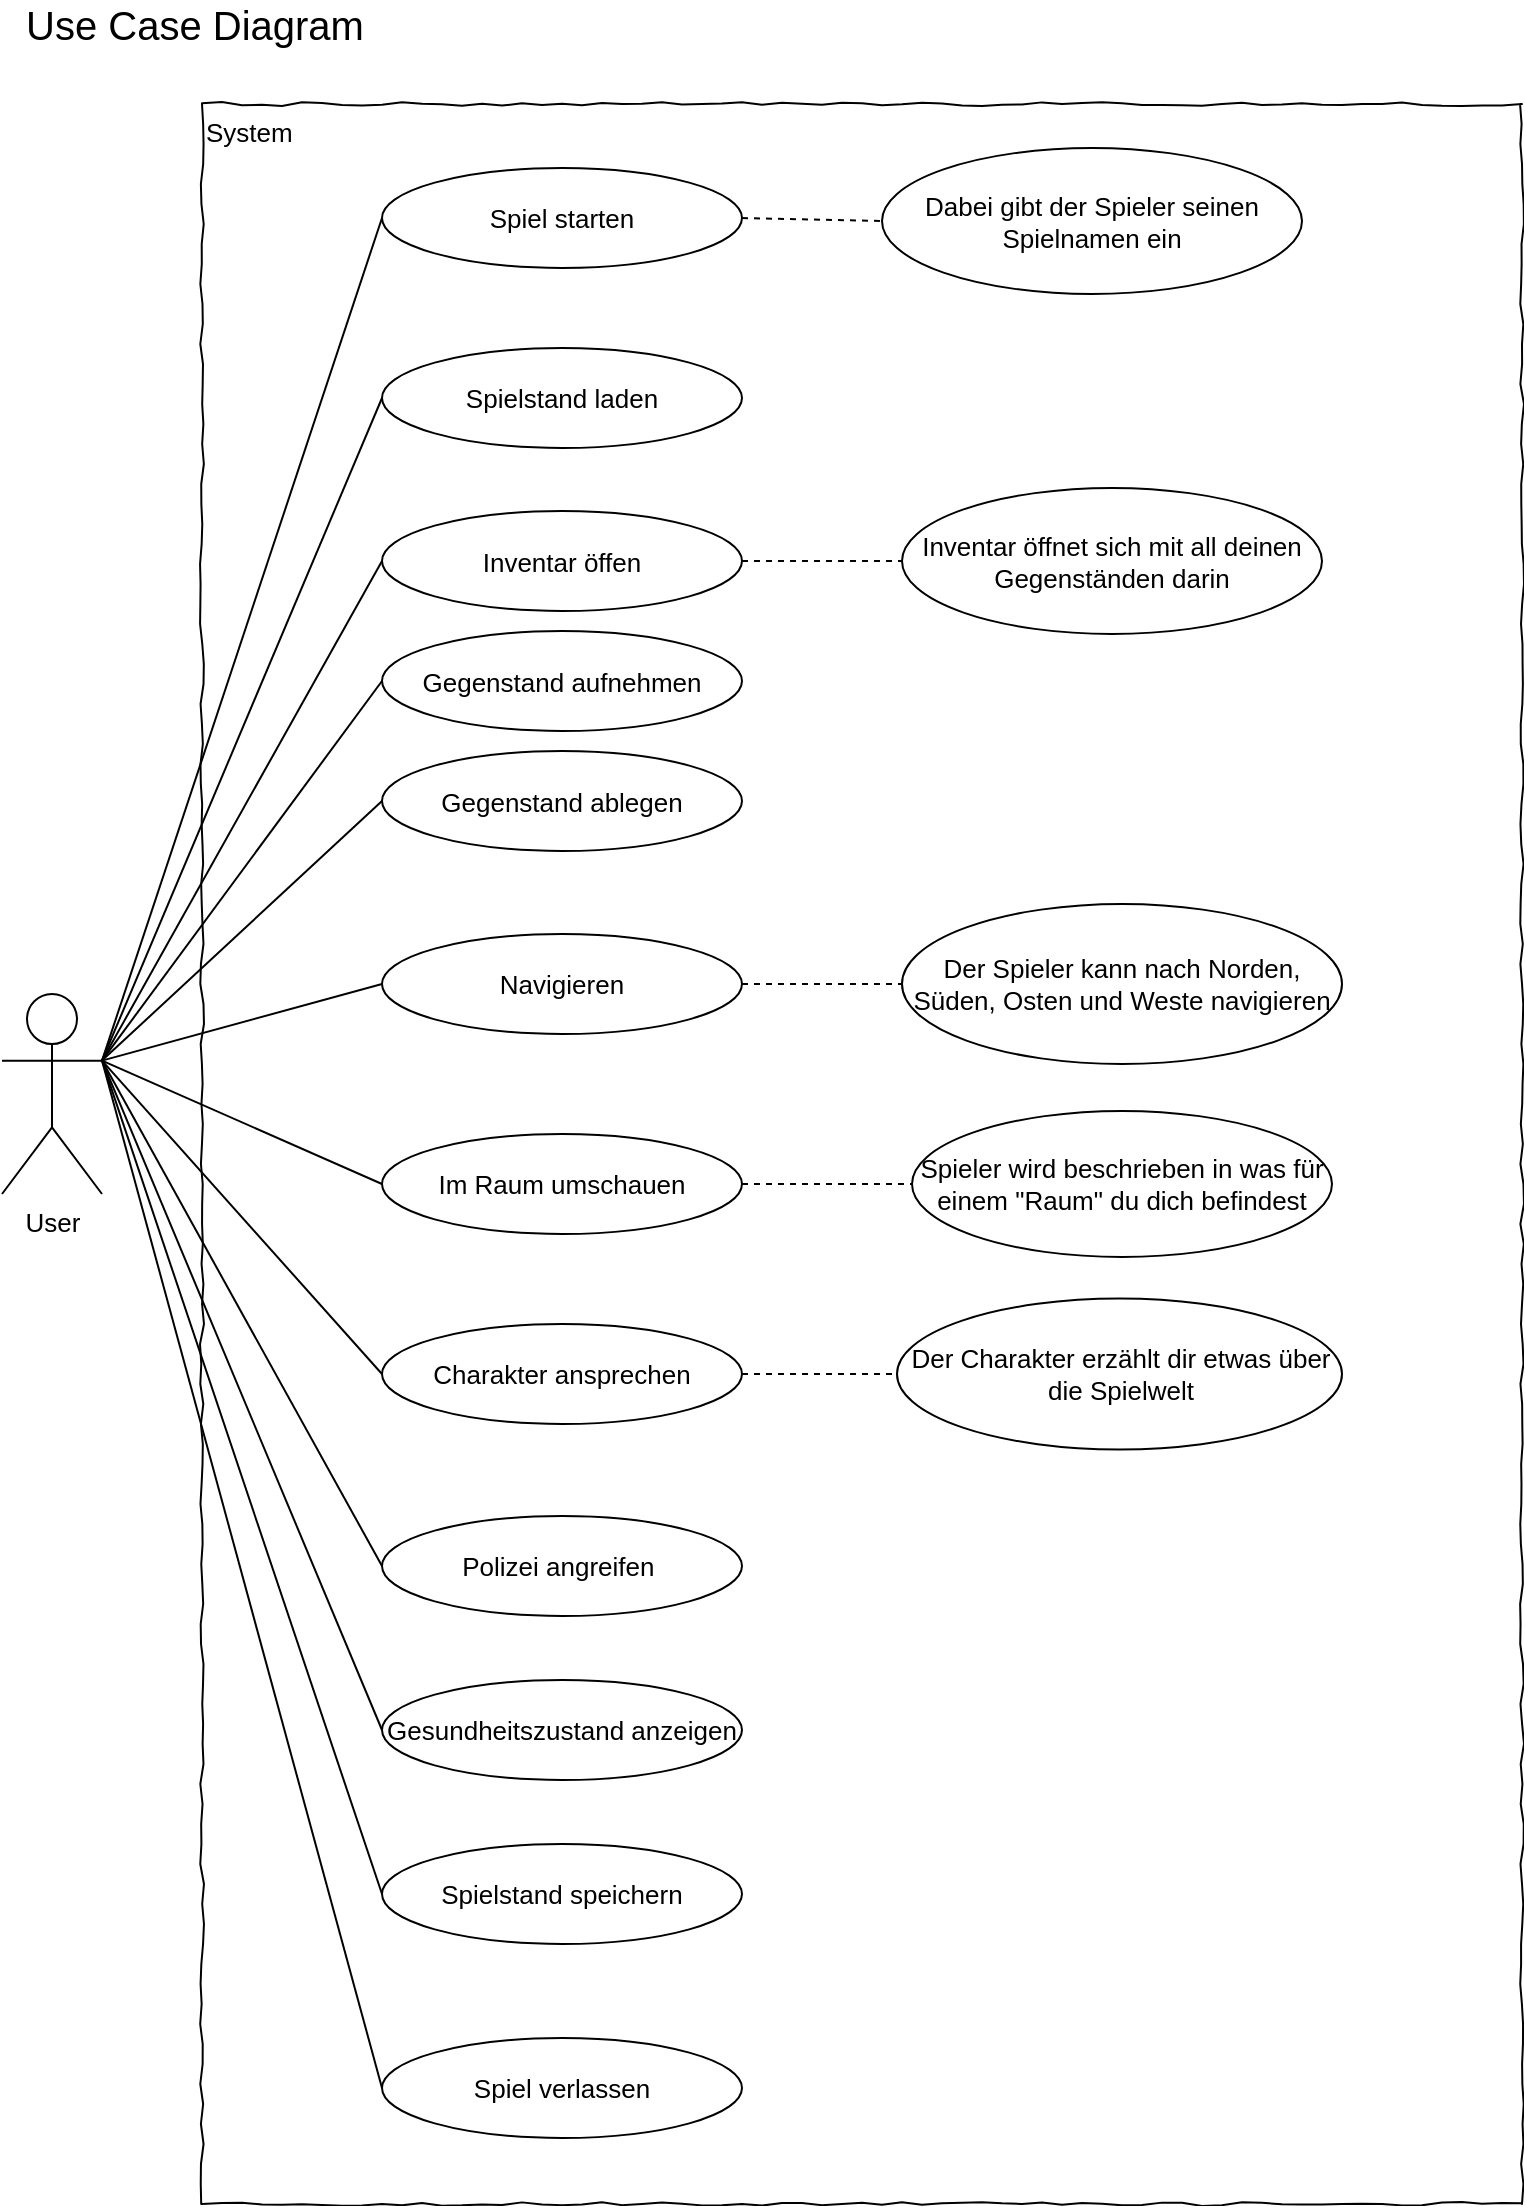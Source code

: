 <mxfile version="13.4.4" type="device"><diagram id="w7ugo162MnSq8Tdl7C8q" name="Page-1"><mxGraphModel dx="2031" dy="1134" grid="1" gridSize="10" guides="1" tooltips="1" connect="1" arrows="1" fold="1" page="1" pageScale="1" pageWidth="827" pageHeight="1169" math="0" shadow="0"><root><mxCell id="0"/><mxCell id="1" parent="0"/><mxCell id="AAQcH8EcU2IhRxyWaDyv-14" value="User" style="shape=umlActor;verticalLabelPosition=bottom;labelBackgroundColor=#ffffff;verticalAlign=top;html=1;outlineConnect=0;fontSize=13;" parent="1" vertex="1"><mxGeometry x="30" y="535" width="50" height="100" as="geometry"/></mxCell><mxCell id="AAQcH8EcU2IhRxyWaDyv-17" value="&lt;font style=&quot;font-size: 20px&quot;&gt;Use Case Diagram&lt;/font&gt;" style="text;html=1;strokeColor=none;fillColor=none;align=left;verticalAlign=middle;whiteSpace=wrap;rounded=0;fontSize=13;" parent="1" vertex="1"><mxGeometry x="40" y="40" width="360" height="20" as="geometry"/></mxCell><mxCell id="AAQcH8EcU2IhRxyWaDyv-18" value="&lt;div style=&quot;text-align: left&quot;&gt;&lt;span&gt;System&lt;/span&gt;&lt;/div&gt;" style="rounded=0;whiteSpace=wrap;html=1;shadow=0;glass=0;comic=1;strokeColor=#000000;labelPosition=center;verticalLabelPosition=middle;align=left;verticalAlign=top;absoluteArcSize=1;arcSize=50;fontSize=13;" parent="1" vertex="1"><mxGeometry x="130" y="90" width="660" height="1050" as="geometry"/></mxCell><mxCell id="AAQcH8EcU2IhRxyWaDyv-19" value="Spiel starten" style="ellipse;whiteSpace=wrap;html=1;rounded=1;shadow=0;strokeWidth=1;comic=1;fontSize=13;" parent="1" vertex="1"><mxGeometry x="220" y="122" width="180" height="50" as="geometry"/></mxCell><mxCell id="AAQcH8EcU2IhRxyWaDyv-20" value="Inventar öffen" style="ellipse;whiteSpace=wrap;html=1;rounded=1;shadow=0;strokeWidth=1;comic=1;fontSize=13;" parent="1" vertex="1"><mxGeometry x="220" y="293.5" width="180" height="50" as="geometry"/></mxCell><mxCell id="AAQcH8EcU2IhRxyWaDyv-21" value="Gegenstand aufnehmen" style="ellipse;whiteSpace=wrap;html=1;rounded=1;shadow=0;strokeWidth=1;comic=1;fontSize=13;" parent="1" vertex="1"><mxGeometry x="220" y="353.5" width="180" height="50" as="geometry"/></mxCell><mxCell id="AAQcH8EcU2IhRxyWaDyv-22" value="Gegenstand ablegen" style="ellipse;whiteSpace=wrap;html=1;rounded=1;shadow=0;strokeWidth=1;comic=1;fontSize=13;" parent="1" vertex="1"><mxGeometry x="220" y="413.5" width="180" height="50" as="geometry"/></mxCell><mxCell id="AAQcH8EcU2IhRxyWaDyv-24" value="Im Raum umschauen" style="ellipse;whiteSpace=wrap;html=1;rounded=1;shadow=0;strokeWidth=1;comic=1;fontSize=13;" parent="1" vertex="1"><mxGeometry x="220" y="605" width="180" height="50" as="geometry"/></mxCell><mxCell id="AAQcH8EcU2IhRxyWaDyv-25" value="Spiel verlassen" style="ellipse;whiteSpace=wrap;html=1;rounded=1;shadow=0;strokeWidth=1;comic=1;fontSize=13;" parent="1" vertex="1"><mxGeometry x="220" y="1057" width="180" height="50" as="geometry"/></mxCell><mxCell id="AAQcH8EcU2IhRxyWaDyv-33" value="Charakter ansprechen" style="ellipse;whiteSpace=wrap;html=1;rounded=1;shadow=0;strokeWidth=1;comic=1;fontSize=13;" parent="1" vertex="1"><mxGeometry x="220" y="700" width="180" height="50" as="geometry"/></mxCell><mxCell id="AAQcH8EcU2IhRxyWaDyv-34" value="Polizei angreifen&amp;nbsp;" style="ellipse;whiteSpace=wrap;html=1;rounded=1;shadow=0;strokeWidth=1;comic=1;fontSize=13;" parent="1" vertex="1"><mxGeometry x="220" y="796" width="180" height="50" as="geometry"/></mxCell><mxCell id="AAQcH8EcU2IhRxyWaDyv-35" value="" style="endArrow=none;html=1;fontSize=13;entryX=0;entryY=0.5;entryDx=0;entryDy=0;exitX=1;exitY=0.333;exitDx=0;exitDy=0;exitPerimeter=0;" parent="1" source="AAQcH8EcU2IhRxyWaDyv-14" target="AAQcH8EcU2IhRxyWaDyv-19" edge="1"><mxGeometry width="50" height="50" relative="1" as="geometry"><mxPoint x="80" y="520" as="sourcePoint"/><mxPoint x="270" y="200" as="targetPoint"/></mxGeometry></mxCell><mxCell id="AAQcH8EcU2IhRxyWaDyv-36" value="" style="endArrow=none;html=1;fontSize=13;entryX=0;entryY=0.5;entryDx=0;entryDy=0;exitX=1;exitY=0.333;exitDx=0;exitDy=0;exitPerimeter=0;" parent="1" source="AAQcH8EcU2IhRxyWaDyv-14" target="AAQcH8EcU2IhRxyWaDyv-20" edge="1"><mxGeometry width="50" height="50" relative="1" as="geometry"><mxPoint x="80" y="520" as="sourcePoint"/><mxPoint x="230" y="215" as="targetPoint"/></mxGeometry></mxCell><mxCell id="AAQcH8EcU2IhRxyWaDyv-37" value="" style="endArrow=none;html=1;fontSize=13;entryX=0;entryY=0.5;entryDx=0;entryDy=0;exitX=1;exitY=0.333;exitDx=0;exitDy=0;exitPerimeter=0;" parent="1" source="AAQcH8EcU2IhRxyWaDyv-14" target="AAQcH8EcU2IhRxyWaDyv-21" edge="1"><mxGeometry width="50" height="50" relative="1" as="geometry"><mxPoint x="90" y="540" as="sourcePoint"/><mxPoint x="240" y="225" as="targetPoint"/></mxGeometry></mxCell><mxCell id="AAQcH8EcU2IhRxyWaDyv-38" value="" style="endArrow=none;html=1;fontSize=13;entryX=0;entryY=0.5;entryDx=0;entryDy=0;exitX=1;exitY=0.333;exitDx=0;exitDy=0;exitPerimeter=0;" parent="1" source="AAQcH8EcU2IhRxyWaDyv-14" target="AAQcH8EcU2IhRxyWaDyv-22" edge="1"><mxGeometry width="50" height="50" relative="1" as="geometry"><mxPoint x="80" y="570" as="sourcePoint"/><mxPoint x="230" y="355" as="targetPoint"/></mxGeometry></mxCell><mxCell id="AAQcH8EcU2IhRxyWaDyv-40" value="" style="endArrow=none;html=1;fontSize=13;entryX=0;entryY=0.5;entryDx=0;entryDy=0;exitX=1;exitY=0.333;exitDx=0;exitDy=0;exitPerimeter=0;" parent="1" source="AAQcH8EcU2IhRxyWaDyv-14" target="AAQcH8EcU2IhRxyWaDyv-24" edge="1"><mxGeometry width="50" height="50" relative="1" as="geometry"><mxPoint x="90" y="528.333" as="sourcePoint"/><mxPoint x="230" y="495" as="targetPoint"/></mxGeometry></mxCell><mxCell id="AAQcH8EcU2IhRxyWaDyv-41" value="" style="endArrow=none;html=1;fontSize=13;entryX=0;entryY=0.5;entryDx=0;entryDy=0;exitX=1;exitY=0.333;exitDx=0;exitDy=0;exitPerimeter=0;" parent="1" source="AAQcH8EcU2IhRxyWaDyv-14" target="AAQcH8EcU2IhRxyWaDyv-33" edge="1"><mxGeometry width="50" height="50" relative="1" as="geometry"><mxPoint x="90" y="528.333" as="sourcePoint"/><mxPoint x="230" y="569.5" as="targetPoint"/></mxGeometry></mxCell><mxCell id="AAQcH8EcU2IhRxyWaDyv-42" value="" style="endArrow=none;html=1;fontSize=13;entryX=0;entryY=0.5;entryDx=0;entryDy=0;exitX=1;exitY=0.333;exitDx=0;exitDy=0;exitPerimeter=0;" parent="1" source="AAQcH8EcU2IhRxyWaDyv-14" target="AAQcH8EcU2IhRxyWaDyv-34" edge="1"><mxGeometry width="50" height="50" relative="1" as="geometry"><mxPoint x="90" y="528.333" as="sourcePoint"/><mxPoint x="230" y="635" as="targetPoint"/></mxGeometry></mxCell><mxCell id="AAQcH8EcU2IhRxyWaDyv-43" value="" style="endArrow=none;html=1;fontSize=13;exitX=1;exitY=0.333;exitDx=0;exitDy=0;exitPerimeter=0;entryX=0;entryY=0.5;entryDx=0;entryDy=0;" parent="1" source="AAQcH8EcU2IhRxyWaDyv-14" target="AAQcH8EcU2IhRxyWaDyv-25" edge="1"><mxGeometry width="50" height="50" relative="1" as="geometry"><mxPoint x="80" y="570" as="sourcePoint"/><mxPoint x="20" y="980" as="targetPoint"/></mxGeometry></mxCell><mxCell id="AAQcH8EcU2IhRxyWaDyv-45" value="Navigieren" style="ellipse;whiteSpace=wrap;html=1;rounded=1;shadow=0;strokeWidth=1;comic=1;fontSize=13;" parent="1" vertex="1"><mxGeometry x="220" y="505" width="180" height="50" as="geometry"/></mxCell><mxCell id="AAQcH8EcU2IhRxyWaDyv-48" style="edgeStyle=orthogonalEdgeStyle;rounded=0;orthogonalLoop=1;jettySize=auto;html=1;exitX=0.5;exitY=1;exitDx=0;exitDy=0;fontSize=13;" parent="1" edge="1"><mxGeometry relative="1" as="geometry"><mxPoint x="310" y="495" as="sourcePoint"/><mxPoint x="310" y="495" as="targetPoint"/></mxGeometry></mxCell><mxCell id="AAQcH8EcU2IhRxyWaDyv-54" value="Der Charakter erzählt dir etwas über die Spielwelt" style="ellipse;whiteSpace=wrap;html=1;rounded=1;shadow=0;strokeWidth=1;comic=1;fontSize=13;" parent="1" vertex="1"><mxGeometry x="477.5" y="687.25" width="222.5" height="75.5" as="geometry"/></mxCell><mxCell id="AAQcH8EcU2IhRxyWaDyv-55" value="Spieler wird beschrieben in was für einem &quot;Raum&quot; du dich befindest" style="ellipse;whiteSpace=wrap;html=1;rounded=1;shadow=0;strokeWidth=1;comic=1;fontSize=13;" parent="1" vertex="1"><mxGeometry x="485" y="593.5" width="210" height="73" as="geometry"/></mxCell><mxCell id="AAQcH8EcU2IhRxyWaDyv-56" value="" style="endArrow=none;dashed=1;html=1;fontSize=13;entryX=0;entryY=0.5;entryDx=0;entryDy=0;exitX=1;exitY=0.5;exitDx=0;exitDy=0;" parent="1" source="AAQcH8EcU2IhRxyWaDyv-24" target="AAQcH8EcU2IhRxyWaDyv-55" edge="1"><mxGeometry width="50" height="50" relative="1" as="geometry"><mxPoint x="410" y="775.5" as="sourcePoint"/><mxPoint x="500.0" y="732" as="targetPoint"/></mxGeometry></mxCell><mxCell id="AAQcH8EcU2IhRxyWaDyv-57" value="" style="endArrow=none;dashed=1;html=1;fontSize=13;entryX=0;entryY=0.5;entryDx=0;entryDy=0;exitX=1;exitY=0.5;exitDx=0;exitDy=0;" parent="1" source="AAQcH8EcU2IhRxyWaDyv-33" target="AAQcH8EcU2IhRxyWaDyv-54" edge="1"><mxGeometry width="50" height="50" relative="1" as="geometry"><mxPoint x="400" y="756.5" as="sourcePoint"/><mxPoint x="510.0" y="747" as="targetPoint"/></mxGeometry></mxCell><mxCell id="AAQcH8EcU2IhRxyWaDyv-58" value="Inventar öffnet sich mit all deinen Gegenständen darin" style="ellipse;whiteSpace=wrap;html=1;rounded=1;shadow=0;strokeWidth=1;comic=1;fontSize=13;" parent="1" vertex="1"><mxGeometry x="480" y="282" width="210" height="73" as="geometry"/></mxCell><mxCell id="AAQcH8EcU2IhRxyWaDyv-59" value="" style="endArrow=none;dashed=1;html=1;fontSize=13;entryX=0;entryY=0.5;entryDx=0;entryDy=0;exitX=1;exitY=0.5;exitDx=0;exitDy=0;" parent="1" source="AAQcH8EcU2IhRxyWaDyv-20" target="AAQcH8EcU2IhRxyWaDyv-58" edge="1"><mxGeometry width="50" height="50" relative="1" as="geometry"><mxPoint x="410" y="779.5" as="sourcePoint"/><mxPoint x="520.0" y="770" as="targetPoint"/></mxGeometry></mxCell><mxCell id="Qd_WqMFR5M5QKS8xMjg6-1" value="Spielstand speichern" style="ellipse;whiteSpace=wrap;html=1;rounded=1;shadow=0;strokeWidth=1;comic=1;fontSize=13;" parent="1" vertex="1"><mxGeometry x="220" y="960" width="180" height="50" as="geometry"/></mxCell><mxCell id="Qd_WqMFR5M5QKS8xMjg6-2" value="Der Spieler kann nach Norden, Süden, Osten und Weste navigieren" style="ellipse;whiteSpace=wrap;html=1;rounded=1;shadow=0;strokeWidth=1;comic=1;fontSize=13;" parent="1" vertex="1"><mxGeometry x="480" y="490" width="220" height="80" as="geometry"/></mxCell><mxCell id="Qd_WqMFR5M5QKS8xMjg6-3" value="" style="endArrow=none;dashed=1;html=1;fontSize=13;entryX=0;entryY=0.5;entryDx=0;entryDy=0;exitX=1;exitY=0.5;exitDx=0;exitDy=0;" parent="1" source="AAQcH8EcU2IhRxyWaDyv-45" target="Qd_WqMFR5M5QKS8xMjg6-2" edge="1"><mxGeometry width="50" height="50" relative="1" as="geometry"><mxPoint x="400" y="505" as="sourcePoint"/><mxPoint x="480.0" y="520" as="targetPoint"/></mxGeometry></mxCell><mxCell id="Qd_WqMFR5M5QKS8xMjg6-4" value="" style="endArrow=none;html=1;fontSize=13;entryX=0;entryY=0.5;entryDx=0;entryDy=0;exitX=1;exitY=0.333;exitDx=0;exitDy=0;exitPerimeter=0;" parent="1" source="AAQcH8EcU2IhRxyWaDyv-14" target="AAQcH8EcU2IhRxyWaDyv-45" edge="1"><mxGeometry width="50" height="50" relative="1" as="geometry"><mxPoint x="90" y="578.333" as="sourcePoint"/><mxPoint x="230" y="385" as="targetPoint"/></mxGeometry></mxCell><mxCell id="Qd_WqMFR5M5QKS8xMjg6-5" value="Spielstand laden" style="ellipse;whiteSpace=wrap;html=1;rounded=1;shadow=0;strokeWidth=1;comic=1;fontSize=13;" parent="1" vertex="1"><mxGeometry x="220" y="212" width="180" height="50" as="geometry"/></mxCell><mxCell id="Qd_WqMFR5M5QKS8xMjg6-6" value="" style="endArrow=none;html=1;fontSize=13;entryX=0;entryY=0.5;entryDx=0;entryDy=0;exitX=1;exitY=0.333;exitDx=0;exitDy=0;exitPerimeter=0;" parent="1" source="AAQcH8EcU2IhRxyWaDyv-14" target="Qd_WqMFR5M5QKS8xMjg6-5" edge="1"><mxGeometry width="50" height="50" relative="1" as="geometry"><mxPoint x="110" y="500" as="sourcePoint"/><mxPoint x="230" y="175" as="targetPoint"/></mxGeometry></mxCell><mxCell id="Qd_WqMFR5M5QKS8xMjg6-7" value="" style="endArrow=none;html=1;fontSize=13;entryX=0;entryY=0.5;entryDx=0;entryDy=0;exitX=1;exitY=0.333;exitDx=0;exitDy=0;exitPerimeter=0;" parent="1" source="AAQcH8EcU2IhRxyWaDyv-14" target="Qd_WqMFR5M5QKS8xMjg6-1" edge="1"><mxGeometry width="50" height="50" relative="1" as="geometry"><mxPoint x="90" y="578.333" as="sourcePoint"/><mxPoint x="221.62" y="1083.7" as="targetPoint"/></mxGeometry></mxCell><mxCell id="Qd_WqMFR5M5QKS8xMjg6-8" value="Dabei gibt der Spieler seinen Spielnamen ein" style="ellipse;whiteSpace=wrap;html=1;rounded=1;shadow=0;strokeWidth=1;comic=1;fontSize=13;" parent="1" vertex="1"><mxGeometry x="470" y="112" width="210" height="73" as="geometry"/></mxCell><mxCell id="Qd_WqMFR5M5QKS8xMjg6-9" value="" style="endArrow=none;dashed=1;html=1;fontSize=13;entryX=0;entryY=0.5;entryDx=0;entryDy=0;exitX=1;exitY=0.5;exitDx=0;exitDy=0;" parent="1" source="AAQcH8EcU2IhRxyWaDyv-19" target="Qd_WqMFR5M5QKS8xMjg6-8" edge="1"><mxGeometry width="50" height="50" relative="1" as="geometry"><mxPoint x="390" y="162" as="sourcePoint"/><mxPoint x="470.0" y="162" as="targetPoint"/></mxGeometry></mxCell><mxCell id="wcn0L1ZqBbf1fmjshEzo-1" value="Gesundheitszustand anzeigen" style="ellipse;whiteSpace=wrap;html=1;rounded=1;shadow=0;strokeWidth=1;comic=1;fontSize=13;" vertex="1" parent="1"><mxGeometry x="220" y="878" width="180" height="50" as="geometry"/></mxCell><mxCell id="wcn0L1ZqBbf1fmjshEzo-2" value="" style="endArrow=none;html=1;entryX=0;entryY=0.5;entryDx=0;entryDy=0;exitX=1;exitY=0.333;exitDx=0;exitDy=0;exitPerimeter=0;" edge="1" parent="1" source="AAQcH8EcU2IhRxyWaDyv-14" target="wcn0L1ZqBbf1fmjshEzo-1"><mxGeometry width="50" height="50" relative="1" as="geometry"><mxPoint x="80" y="570" as="sourcePoint"/><mxPoint x="140" y="510" as="targetPoint"/></mxGeometry></mxCell></root></mxGraphModel></diagram></mxfile>